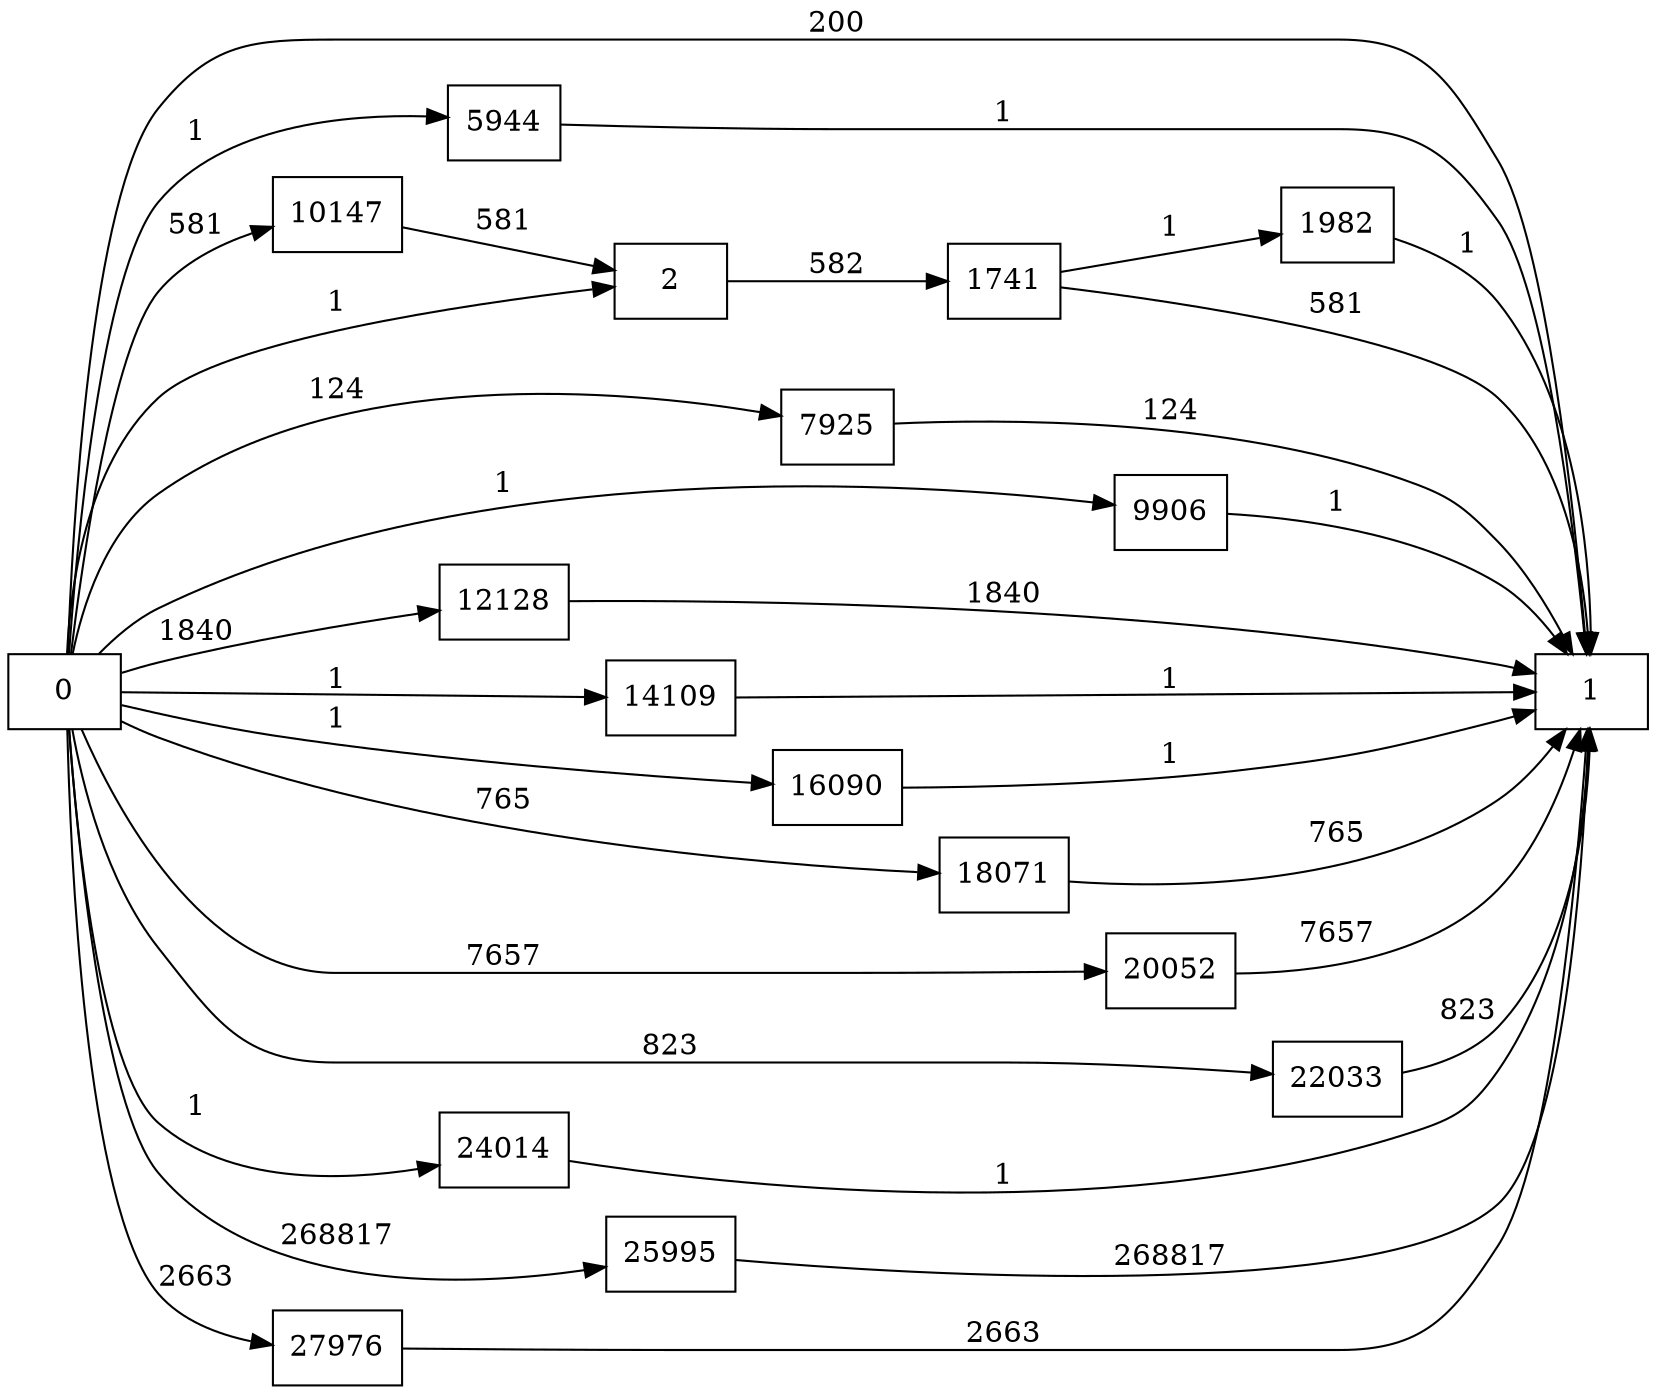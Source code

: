 digraph {
	graph [rankdir=LR]
	node [shape=rectangle]
	2 -> 1741 [label=582]
	1741 -> 1 [label=581]
	1741 -> 1982 [label=1]
	1982 -> 1 [label=1]
	5944 -> 1 [label=1]
	7925 -> 1 [label=124]
	9906 -> 1 [label=1]
	10147 -> 2 [label=581]
	12128 -> 1 [label=1840]
	14109 -> 1 [label=1]
	16090 -> 1 [label=1]
	18071 -> 1 [label=765]
	20052 -> 1 [label=7657]
	22033 -> 1 [label=823]
	24014 -> 1 [label=1]
	25995 -> 1 [label=268817]
	27976 -> 1 [label=2663]
	0 -> 2 [label=1]
	0 -> 1 [label=200]
	0 -> 5944 [label=1]
	0 -> 7925 [label=124]
	0 -> 9906 [label=1]
	0 -> 10147 [label=581]
	0 -> 12128 [label=1840]
	0 -> 14109 [label=1]
	0 -> 16090 [label=1]
	0 -> 18071 [label=765]
	0 -> 20052 [label=7657]
	0 -> 22033 [label=823]
	0 -> 24014 [label=1]
	0 -> 25995 [label=268817]
	0 -> 27976 [label=2663]
}
